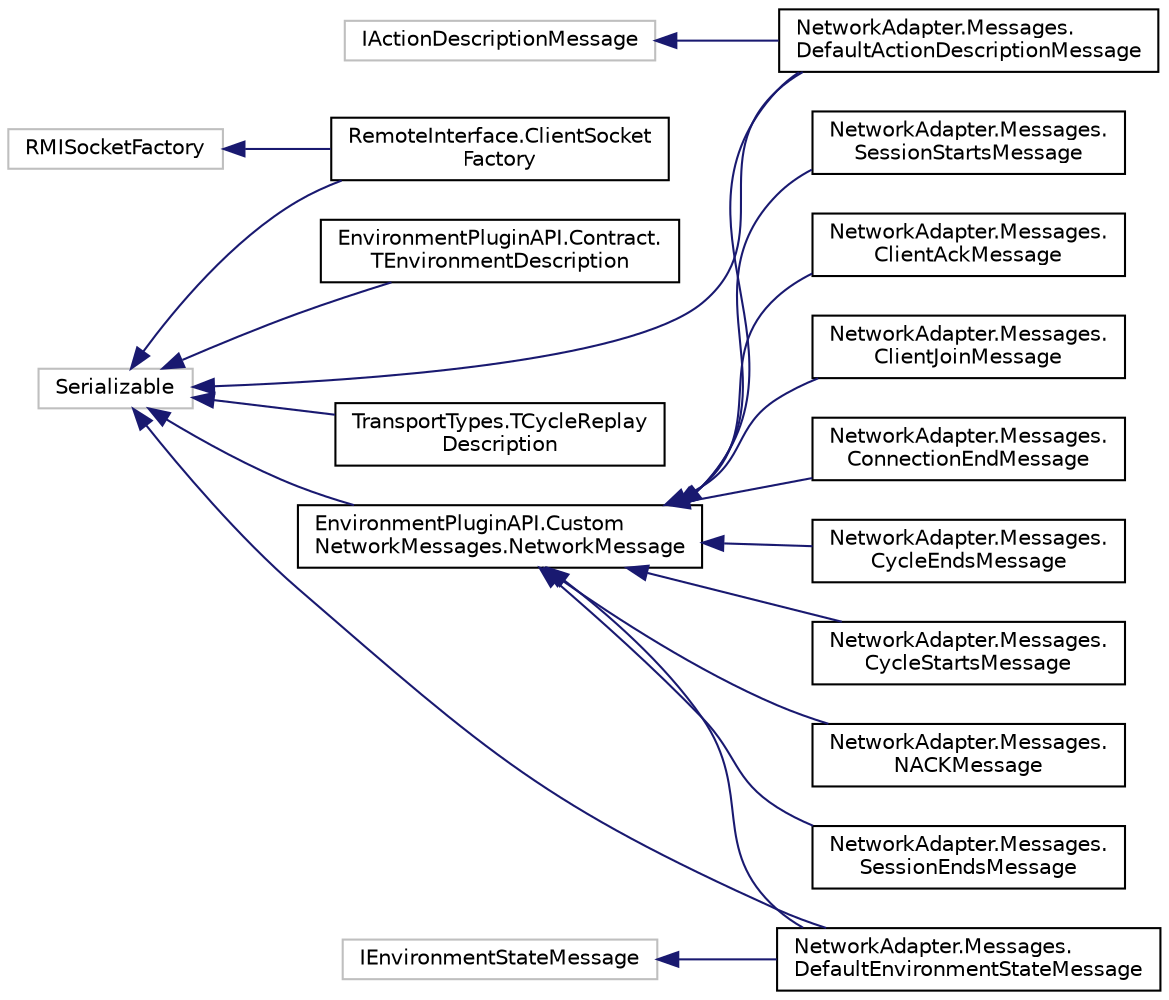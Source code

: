digraph "Graphical Class Hierarchy"
{
  edge [fontname="Helvetica",fontsize="10",labelfontname="Helvetica",labelfontsize="10"];
  node [fontname="Helvetica",fontsize="10",shape=record];
  rankdir="LR";
  Node1 [label="IActionDescriptionMessage",height=0.2,width=0.4,color="grey75", fillcolor="white", style="filled"];
  Node1 -> Node2 [dir="back",color="midnightblue",fontsize="10",style="solid",fontname="Helvetica"];
  Node2 [label="NetworkAdapter.Messages.\lDefaultActionDescriptionMessage",height=0.2,width=0.4,color="black", fillcolor="white", style="filled",URL="$class_network_adapter_1_1_messages_1_1_default_action_description_message.html"];
  Node3 [label="IEnvironmentStateMessage",height=0.2,width=0.4,color="grey75", fillcolor="white", style="filled"];
  Node3 -> Node4 [dir="back",color="midnightblue",fontsize="10",style="solid",fontname="Helvetica"];
  Node4 [label="NetworkAdapter.Messages.\lDefaultEnvironmentStateMessage",height=0.2,width=0.4,color="black", fillcolor="white", style="filled",URL="$class_network_adapter_1_1_messages_1_1_default_environment_state_message.html"];
  Node5 [label="RMISocketFactory",height=0.2,width=0.4,color="grey75", fillcolor="white", style="filled"];
  Node5 -> Node6 [dir="back",color="midnightblue",fontsize="10",style="solid",fontname="Helvetica"];
  Node6 [label="RemoteInterface.ClientSocket\lFactory",height=0.2,width=0.4,color="black", fillcolor="white", style="filled",URL="$class_remote_interface_1_1_client_socket_factory.html"];
  Node7 [label="Serializable",height=0.2,width=0.4,color="grey75", fillcolor="white", style="filled"];
  Node7 -> Node8 [dir="back",color="midnightblue",fontsize="10",style="solid",fontname="Helvetica"];
  Node8 [label="EnvironmentPluginAPI.Contract.\lTEnvironmentDescription",height=0.2,width=0.4,color="black", fillcolor="white", style="filled",URL="$class_environment_plugin_a_p_i_1_1_contract_1_1_t_environment_description.html"];
  Node7 -> Node9 [dir="back",color="midnightblue",fontsize="10",style="solid",fontname="Helvetica"];
  Node9 [label="EnvironmentPluginAPI.Custom\lNetworkMessages.NetworkMessage",height=0.2,width=0.4,color="black", fillcolor="white", style="filled",URL="$class_environment_plugin_a_p_i_1_1_custom_network_messages_1_1_network_message.html"];
  Node9 -> Node10 [dir="back",color="midnightblue",fontsize="10",style="solid",fontname="Helvetica"];
  Node10 [label="NetworkAdapter.Messages.\lClientAckMessage",height=0.2,width=0.4,color="black", fillcolor="white", style="filled",URL="$class_network_adapter_1_1_messages_1_1_client_ack_message.html"];
  Node9 -> Node11 [dir="back",color="midnightblue",fontsize="10",style="solid",fontname="Helvetica"];
  Node11 [label="NetworkAdapter.Messages.\lClientJoinMessage",height=0.2,width=0.4,color="black", fillcolor="white", style="filled",URL="$class_network_adapter_1_1_messages_1_1_client_join_message.html"];
  Node9 -> Node12 [dir="back",color="midnightblue",fontsize="10",style="solid",fontname="Helvetica"];
  Node12 [label="NetworkAdapter.Messages.\lConnectionEndMessage",height=0.2,width=0.4,color="black", fillcolor="white", style="filled",URL="$class_network_adapter_1_1_messages_1_1_connection_end_message.html"];
  Node9 -> Node13 [dir="back",color="midnightblue",fontsize="10",style="solid",fontname="Helvetica"];
  Node13 [label="NetworkAdapter.Messages.\lCycleEndsMessage",height=0.2,width=0.4,color="black", fillcolor="white", style="filled",URL="$class_network_adapter_1_1_messages_1_1_cycle_ends_message.html"];
  Node9 -> Node14 [dir="back",color="midnightblue",fontsize="10",style="solid",fontname="Helvetica"];
  Node14 [label="NetworkAdapter.Messages.\lCycleStartsMessage",height=0.2,width=0.4,color="black", fillcolor="white", style="filled",URL="$class_network_adapter_1_1_messages_1_1_cycle_starts_message.html"];
  Node9 -> Node2 [dir="back",color="midnightblue",fontsize="10",style="solid",fontname="Helvetica"];
  Node9 -> Node4 [dir="back",color="midnightblue",fontsize="10",style="solid",fontname="Helvetica"];
  Node9 -> Node15 [dir="back",color="midnightblue",fontsize="10",style="solid",fontname="Helvetica"];
  Node15 [label="NetworkAdapter.Messages.\lNACKMessage",height=0.2,width=0.4,color="black", fillcolor="white", style="filled",URL="$class_network_adapter_1_1_messages_1_1_n_a_c_k_message.html"];
  Node9 -> Node16 [dir="back",color="midnightblue",fontsize="10",style="solid",fontname="Helvetica"];
  Node16 [label="NetworkAdapter.Messages.\lSessionEndsMessage",height=0.2,width=0.4,color="black", fillcolor="white", style="filled",URL="$class_network_adapter_1_1_messages_1_1_session_ends_message.html"];
  Node9 -> Node17 [dir="back",color="midnightblue",fontsize="10",style="solid",fontname="Helvetica"];
  Node17 [label="NetworkAdapter.Messages.\lSessionStartsMessage",height=0.2,width=0.4,color="black", fillcolor="white", style="filled",URL="$class_network_adapter_1_1_messages_1_1_session_starts_message.html"];
  Node7 -> Node2 [dir="back",color="midnightblue",fontsize="10",style="solid",fontname="Helvetica"];
  Node7 -> Node4 [dir="back",color="midnightblue",fontsize="10",style="solid",fontname="Helvetica"];
  Node7 -> Node6 [dir="back",color="midnightblue",fontsize="10",style="solid",fontname="Helvetica"];
  Node7 -> Node18 [dir="back",color="midnightblue",fontsize="10",style="solid",fontname="Helvetica"];
  Node18 [label="TransportTypes.TCycleReplay\lDescription",height=0.2,width=0.4,color="black", fillcolor="white", style="filled",URL="$class_transport_types_1_1_t_cycle_replay_description.html"];
}

